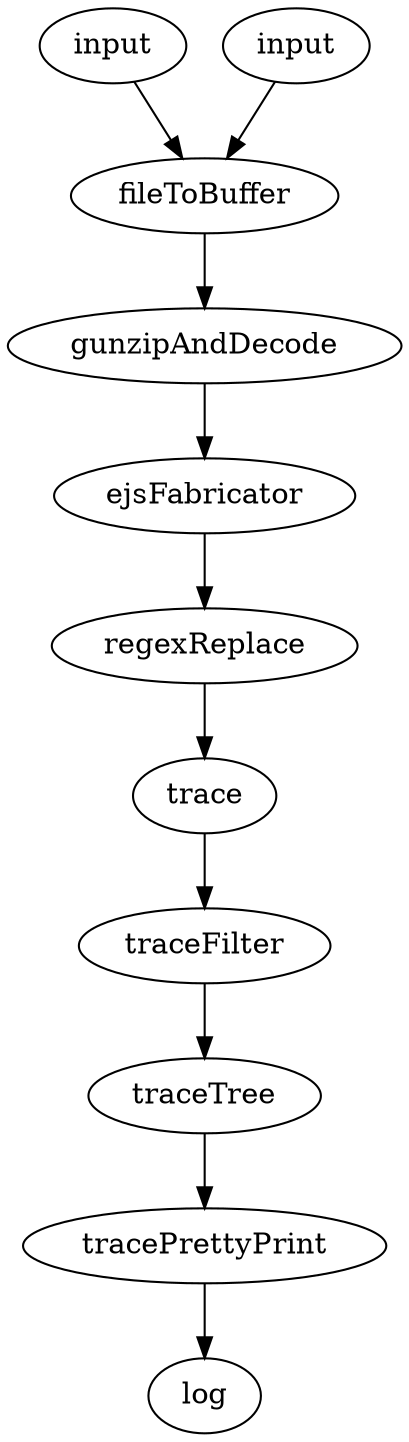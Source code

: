 digraph experiment {
  imports="['trace-phases']";

  input_w -> fileToBuffer -> gunzipAndDecode -> ejsFabricator -> regexReplace -> trace;
  trace -> traceFilter -> traceTree -> tracePrettyPrint -> log;
  input_steps -> fileToBuffer;

  input_w [label="input", data="whitespace/example.ejs"];
  traceFilter [traceEvents="['Document::updateStyle']"];
  tracePrettyPrint [showTrace="false"];
  log [tags="['data','ejsFabricator', 'regexReplace']"];
  regexReplace [pattern=">\[\s\t\r\n\]+<", replace="><", flags="i"]
  input_steps [label="input", data="whitespace/steps.ejs"];
}

